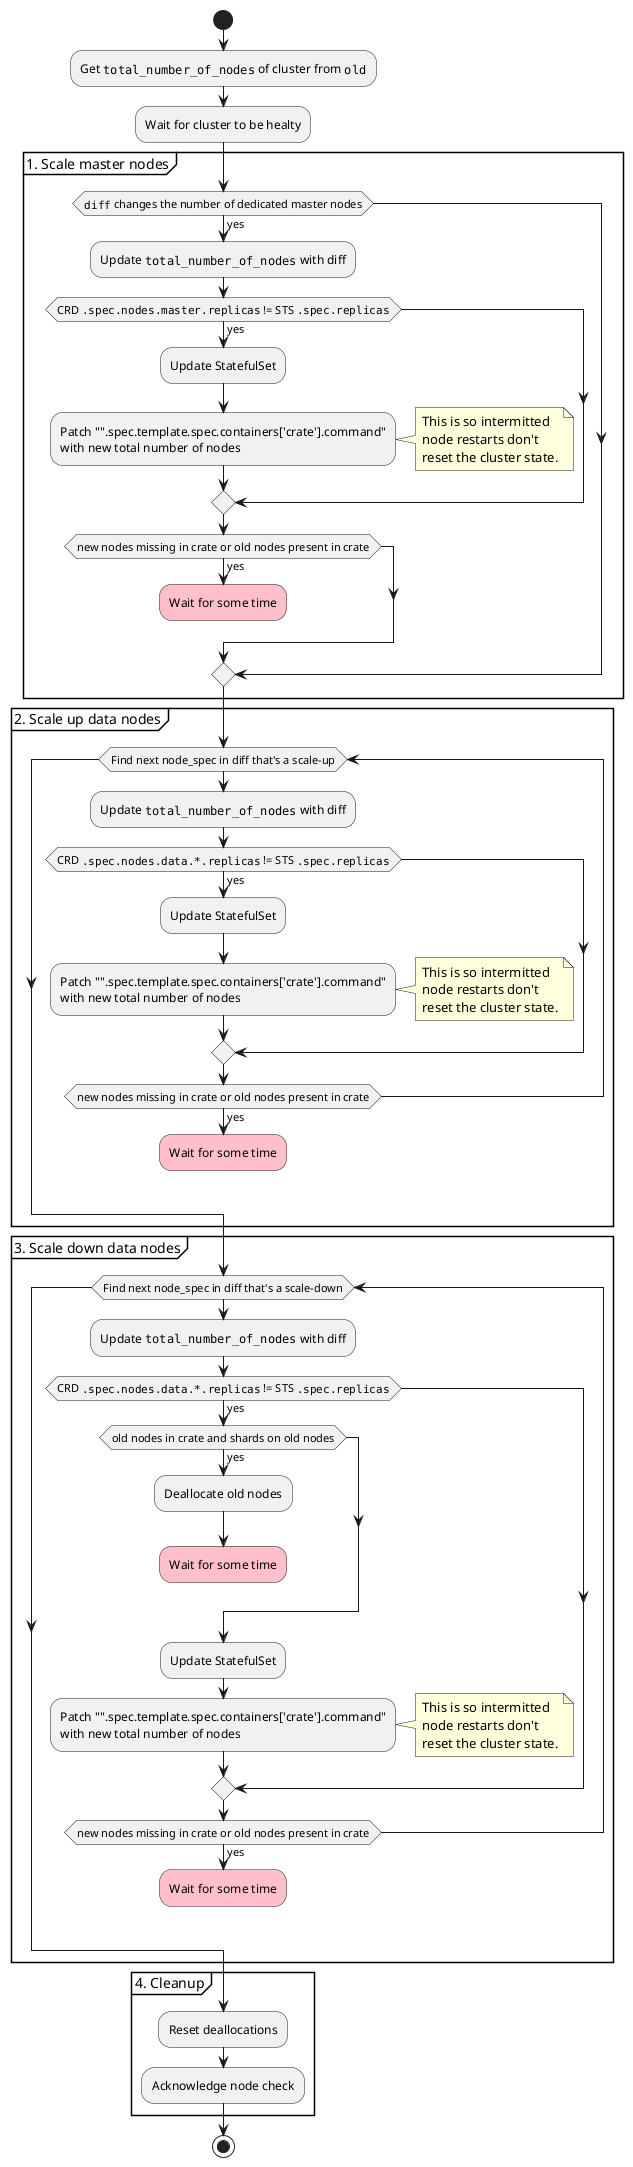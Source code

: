 @startuml concept-cluster-scale

start

:Get ""total_number_of_nodes"" of cluster from ""old"";

:Wait for cluster to be healty;

partition "1. Scale master nodes" {
    if (""diff"" changes the number of dedicated master nodes) then (yes)
        :Update ""total_number_of_nodes"" with diff;

        if (CRD "".spec.nodes.master.replicas"" != STS "".spec.replicas"") then (yes)
            :Update StatefulSet;

            :Patch "".spec.template.spec.containers['crate'].command"
            with new total number of nodes;
            note right: This is so intermitted\nnode restarts don't\nreset the cluster state.
        endif

        if (new nodes missing in crate or old nodes present in crate) then (yes)
            #pink:Wait for some time;
            kill
        endif
    endif
}

partition "2. Scale up data nodes" {
    while (Find next node_spec in diff that's a scale-up)
        :Update ""total_number_of_nodes"" with diff;

        if (CRD "".spec.nodes.data.*.replicas"" != STS "".spec.replicas"") then (yes)
            :Update StatefulSet;

            :Patch "".spec.template.spec.containers['crate'].command"
            with new total number of nodes;
            note right: This is so intermitted\nnode restarts don't\nreset the cluster state.
        endif

        if (new nodes missing in crate or old nodes present in crate) then (yes)
            #pink:Wait for some time;
            kill
        endif
    endwhile
}

partition "3. Scale down data nodes" {
    while (Find next node_spec in diff that's a scale-down)
        :Update ""total_number_of_nodes"" with diff;

        if (CRD "".spec.nodes.data.*.replicas"" != STS "".spec.replicas"") then (yes)
            if (old nodes in crate and shards on old nodes) then (yes)
                :Deallocate old nodes;

                #pink:Wait for some time;
                kill
            endif
            :Update StatefulSet;

            :Patch "".spec.template.spec.containers['crate'].command"
            with new total number of nodes;
            note right: This is so intermitted\nnode restarts don't\nreset the cluster state.
        endif

        if (new nodes missing in crate or old nodes present in crate) then (yes)
            #pink:Wait for some time;
            kill
        endif
    endwhile
}

partition "4. Cleanup" {
    :Reset deallocations;

    :Acknowledge node check;
}

stop

@enduml
